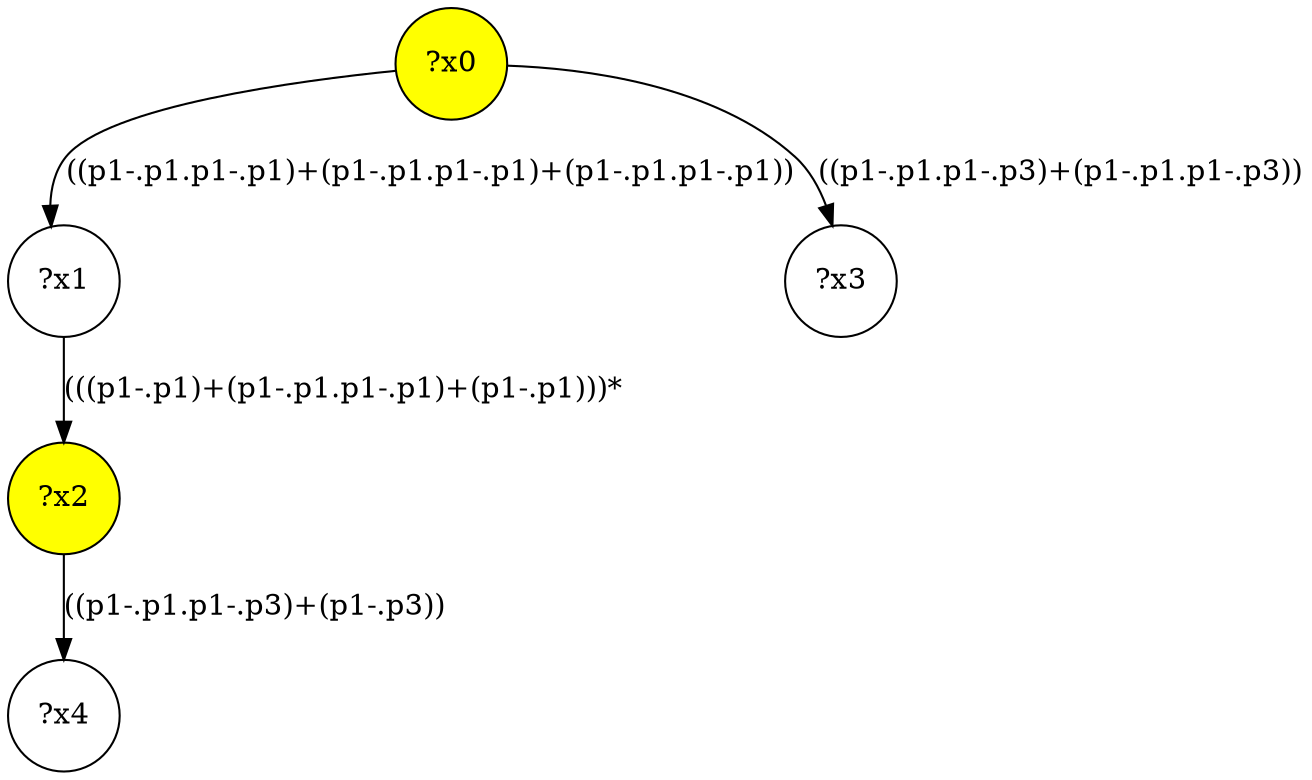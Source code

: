 digraph g {
	x0 [fillcolor="yellow", style="filled," shape=circle, label="?x0"];
	x2 [fillcolor="yellow", style="filled," shape=circle, label="?x2"];
	x1 [shape=circle, label="?x1"];
	x0 -> x1 [label="((p1-.p1.p1-.p1)+(p1-.p1.p1-.p1)+(p1-.p1.p1-.p1))"];
	x1 -> x2 [label="(((p1-.p1)+(p1-.p1.p1-.p1)+(p1-.p1)))*"];
	x3 [shape=circle, label="?x3"];
	x0 -> x3 [label="((p1-.p1.p1-.p3)+(p1-.p1.p1-.p3))"];
	x4 [shape=circle, label="?x4"];
	x2 -> x4 [label="((p1-.p1.p1-.p3)+(p1-.p3))"];
}
